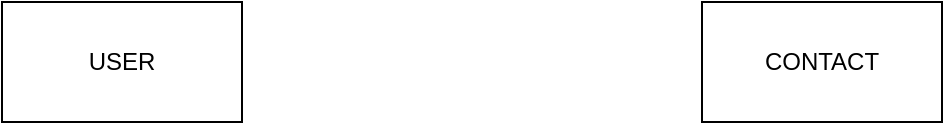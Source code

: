 <mxfile version="16.1.4" type="github">
  <diagram id="WwTaBYsYjVprVoLZ9nzU" name="Page-1">
    <mxGraphModel dx="475" dy="450" grid="1" gridSize="10" guides="1" tooltips="1" connect="1" arrows="1" fold="1" page="1" pageScale="1" pageWidth="850" pageHeight="1100" math="0" shadow="0">
      <root>
        <mxCell id="0" />
        <mxCell id="1" parent="0" />
        <mxCell id="gJO6tKAzrJcMqkcw1Agy-1" value="USER" style="rounded=0;whiteSpace=wrap;html=1;" vertex="1" parent="1">
          <mxGeometry x="190" y="200" width="120" height="60" as="geometry" />
        </mxCell>
        <mxCell id="gJO6tKAzrJcMqkcw1Agy-2" value="CONTACT" style="rounded=0;whiteSpace=wrap;html=1;" vertex="1" parent="1">
          <mxGeometry x="540" y="200" width="120" height="60" as="geometry" />
        </mxCell>
      </root>
    </mxGraphModel>
  </diagram>
</mxfile>
